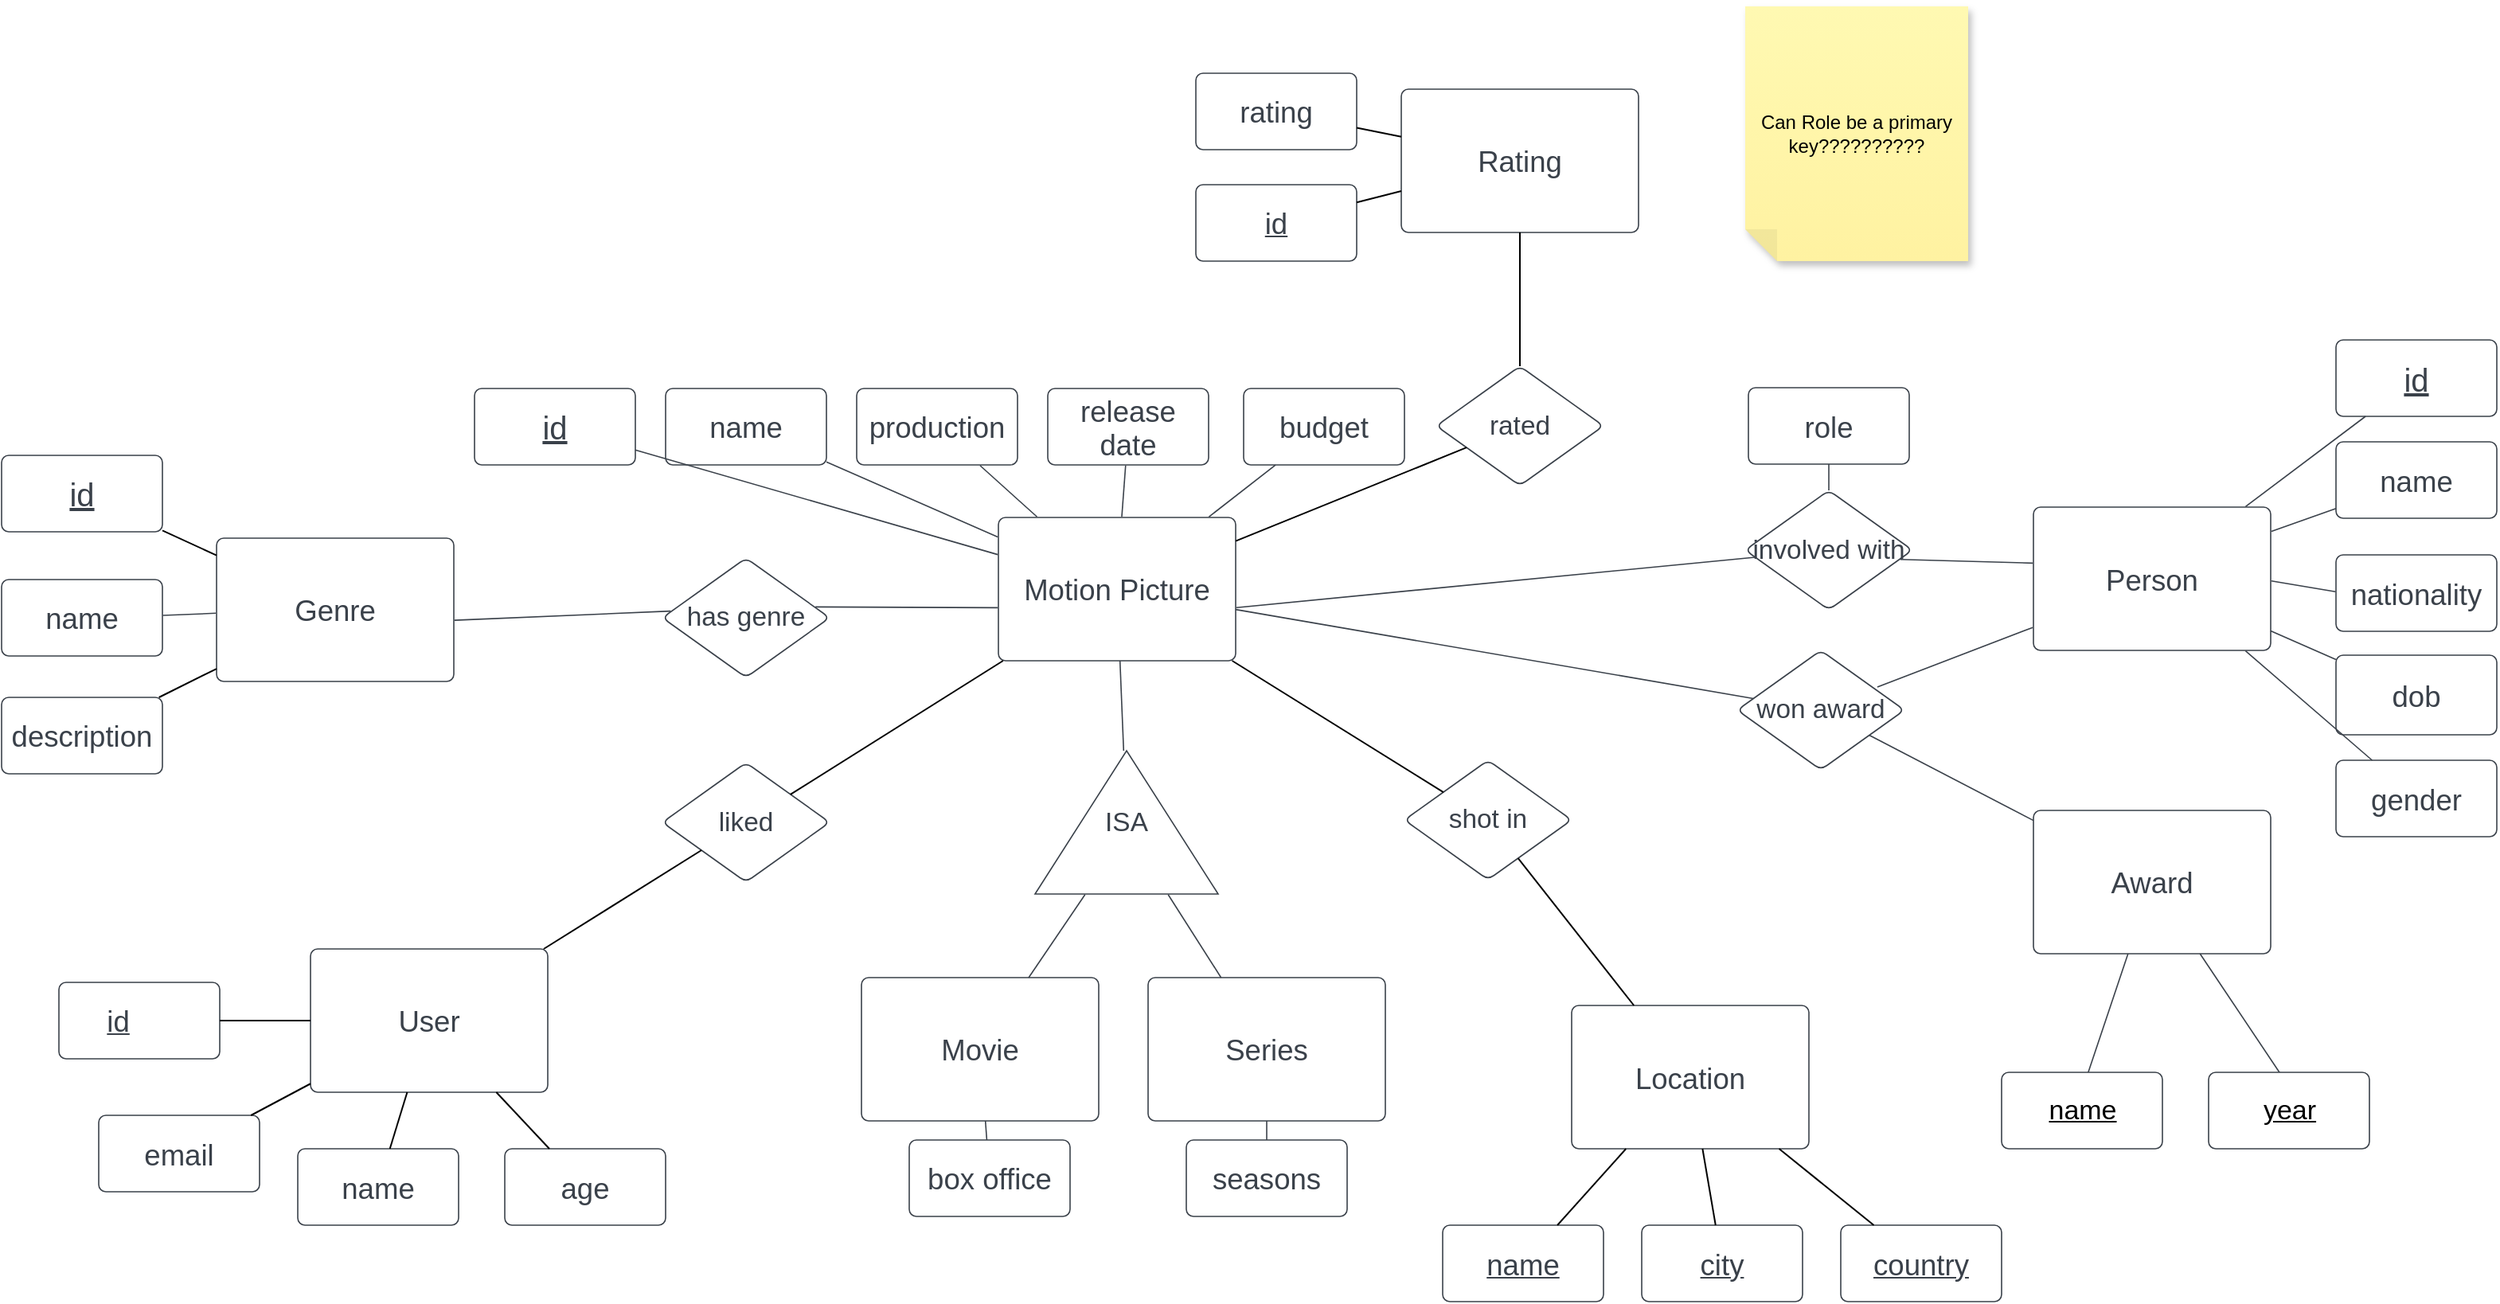 <mxfile version="23.1.1" type="github">
  <diagram id="sM4I3jX4hoVVW6KOLBf2" name="Page-1">
    <mxGraphModel dx="2276" dy="1851" grid="1" gridSize="10" guides="1" tooltips="1" connect="1" arrows="1" fold="1" page="1" pageScale="1" pageWidth="850" pageHeight="1100" math="0" shadow="0">
      <root>
        <mxCell id="0" />
        <mxCell id="1" parent="0" />
        <mxCell id="el3v450CjuvMq8LSbT_c-1" value="Motion Picture" style="html=1;overflow=block;blockSpacing=1;whiteSpace=wrap;fontSize=18.3;fontColor=#3a414a;spacing=9;strokeColor=#3a414a;strokeOpacity=100;rounded=1;absoluteArcSize=1;arcSize=9;strokeWidth=0.8;lucidId=EhC.puBz8QKm;" parent="1" vertex="1">
          <mxGeometry x="226" y="39" width="149" height="90" as="geometry" />
        </mxCell>
        <mxCell id="el3v450CjuvMq8LSbT_c-2" value="id" style="html=1;overflow=block;blockSpacing=1;whiteSpace=wrap;fontSize=20;fontColor=#3a414a;fontStyle=4;spacing=3.8;strokeColor=#3a414a;strokeOpacity=100;rounded=1;absoluteArcSize=1;arcSize=9;strokeWidth=0.8;lucidId=EhC.K002xcMy;" parent="1" vertex="1">
          <mxGeometry x="-103" y="-42" width="101" height="48" as="geometry" />
        </mxCell>
        <mxCell id="el3v450CjuvMq8LSbT_c-3" value="name" style="html=1;overflow=block;blockSpacing=1;whiteSpace=wrap;fontSize=18.3;fontColor=#3a414a;spacing=3.8;strokeColor=#3a414a;strokeOpacity=100;rounded=1;absoluteArcSize=1;arcSize=9;strokeWidth=0.8;lucidId=EhC.Za-9YmAU;" parent="1" vertex="1">
          <mxGeometry x="17" y="-42" width="101" height="48" as="geometry" />
        </mxCell>
        <mxCell id="el3v450CjuvMq8LSbT_c-4" value="production" style="html=1;overflow=block;blockSpacing=1;whiteSpace=wrap;fontSize=18.3;fontColor=#3a414a;spacing=3.8;strokeColor=#3a414a;strokeOpacity=100;rounded=1;absoluteArcSize=1;arcSize=9;strokeWidth=0.8;lucidId=EhC.SkmI63rg;" parent="1" vertex="1">
          <mxGeometry x="137" y="-42" width="101" height="48" as="geometry" />
        </mxCell>
        <mxCell id="el3v450CjuvMq8LSbT_c-5" value="release date" style="html=1;overflow=block;blockSpacing=1;whiteSpace=wrap;fontSize=18.3;fontColor=#3a414a;spacing=3.8;strokeColor=#3a414a;strokeOpacity=100;rounded=1;absoluteArcSize=1;arcSize=9;strokeWidth=0.8;lucidId=EhC.e631Bg8s;" parent="1" vertex="1">
          <mxGeometry x="257" y="-42" width="101" height="48" as="geometry" />
        </mxCell>
        <mxCell id="el3v450CjuvMq8LSbT_c-6" value="budget" style="html=1;overflow=block;blockSpacing=1;whiteSpace=wrap;fontSize=18.3;fontColor=#3a414a;spacing=3.8;strokeColor=#3a414a;strokeOpacity=100;rounded=1;absoluteArcSize=1;arcSize=9;strokeWidth=0.8;lucidId=EhC.gpTw17Wh;" parent="1" vertex="1">
          <mxGeometry x="380" y="-42" width="101" height="48" as="geometry" />
        </mxCell>
        <mxCell id="el3v450CjuvMq8LSbT_c-7" value="&lt;u&gt;id&lt;/u&gt;" style="html=1;overflow=block;blockSpacing=1;whiteSpace=wrap;fontSize=18.3;fontColor=#3a414a;spacing=3.8;strokeColor=#3a414a;strokeOpacity=100;rounded=1;absoluteArcSize=1;arcSize=9;strokeWidth=0.8;lucidId=EhC.i43d71ts;" parent="1" vertex="1">
          <mxGeometry x="350" y="-170" width="101" height="48" as="geometry" />
        </mxCell>
        <mxCell id="el3v450CjuvMq8LSbT_c-8" value="has genre" style="html=1;overflow=block;blockSpacing=1;whiteSpace=wrap;rhombus;fontSize=16.7;fontColor=#3a414a;spacing=3.8;strokeColor=#3a414a;strokeOpacity=100;rounded=1;absoluteArcSize=1;arcSize=9;strokeWidth=0.8;lucidId=EhC.QZZ1NWxO;" parent="1" vertex="1">
          <mxGeometry x="15" y="64.5" width="105" height="75" as="geometry" />
        </mxCell>
        <mxCell id="el3v450CjuvMq8LSbT_c-9" value="Genre" style="html=1;overflow=block;blockSpacing=1;whiteSpace=wrap;fontSize=18.3;fontColor=#3a414a;spacing=9;strokeColor=#3a414a;strokeOpacity=100;rounded=1;absoluteArcSize=1;arcSize=9;strokeWidth=0.8;lucidId=EhC.2TelQr3l;" parent="1" vertex="1">
          <mxGeometry x="-265" y="52" width="149" height="90" as="geometry" />
        </mxCell>
        <mxCell id="el3v450CjuvMq8LSbT_c-10" value="id" style="html=1;overflow=block;blockSpacing=1;whiteSpace=wrap;fontSize=20;fontColor=#3a414a;fontStyle=4;spacing=3.8;strokeColor=#3a414a;strokeOpacity=100;rounded=1;absoluteArcSize=1;arcSize=9;strokeWidth=0.8;lucidId=EhC._s6o4LGN;" parent="1" vertex="1">
          <mxGeometry x="-400" width="101" height="48" as="geometry" />
        </mxCell>
        <mxCell id="el3v450CjuvMq8LSbT_c-11" value="name" style="html=1;overflow=block;blockSpacing=1;whiteSpace=wrap;fontSize=18.3;fontColor=#3a414a;spacing=3.8;strokeColor=#3a414a;strokeOpacity=100;rounded=1;absoluteArcSize=1;arcSize=9;strokeWidth=0.8;lucidId=EhC..8Grq90Z;" parent="1" vertex="1">
          <mxGeometry x="-400" y="78" width="101" height="48" as="geometry" />
        </mxCell>
        <mxCell id="el3v450CjuvMq8LSbT_c-12" value="description" style="html=1;overflow=block;blockSpacing=1;whiteSpace=wrap;fontSize=18.3;fontColor=#3a414a;spacing=3.8;strokeColor=#3a414a;strokeOpacity=100;rounded=1;absoluteArcSize=1;arcSize=9;strokeWidth=0.8;lucidId=EhC.vAgzzkB6;" parent="1" vertex="1">
          <mxGeometry x="-400" y="152" width="101" height="48" as="geometry" />
        </mxCell>
        <mxCell id="el3v450CjuvMq8LSbT_c-13" value="ISA" style="html=1;overflow=block;blockSpacing=1;whiteSpace=wrap;shape=mxgraph.basic.acute_triangle;dx=0.5;anchorPointDirection=0;fontSize=16.7;fontColor=#3a414a;spacing=3.8;strokeColor=#3a414a;strokeOpacity=100;rounded=1;absoluteArcSize=1;arcSize=9;strokeWidth=0.8;lucidId=EhC.fMM-BYXl;" parent="1" vertex="1">
          <mxGeometry x="249" y="185.5" width="115" height="90" as="geometry" />
        </mxCell>
        <mxCell id="el3v450CjuvMq8LSbT_c-14" value="Movie" style="html=1;overflow=block;blockSpacing=1;whiteSpace=wrap;fontSize=18.3;fontColor=#3a414a;spacing=9;strokeColor=#3a414a;strokeOpacity=100;rounded=1;absoluteArcSize=1;arcSize=9;strokeWidth=0.8;lucidId=EhC.wCg-WKs.;" parent="1" vertex="1">
          <mxGeometry x="140" y="328" width="149" height="90" as="geometry" />
        </mxCell>
        <mxCell id="el3v450CjuvMq8LSbT_c-15" value="Series" style="html=1;overflow=block;blockSpacing=1;whiteSpace=wrap;fontSize=18.3;fontColor=#3a414a;spacing=9;strokeColor=#3a414a;strokeOpacity=100;rounded=1;absoluteArcSize=1;arcSize=9;strokeWidth=0.8;lucidId=EhC.DiEWmnb3;" parent="1" vertex="1">
          <mxGeometry x="320" y="328" width="149" height="90" as="geometry" />
        </mxCell>
        <mxCell id="el3v450CjuvMq8LSbT_c-16" value="seasons" style="html=1;overflow=block;blockSpacing=1;whiteSpace=wrap;fontSize=18.3;fontColor=#3a414a;spacing=3.8;strokeColor=#3a414a;strokeOpacity=100;rounded=1;absoluteArcSize=1;arcSize=9;strokeWidth=0.8;lucidId=EhC.XMe3hi0Y;" parent="1" vertex="1">
          <mxGeometry x="344" y="430" width="101" height="48" as="geometry" />
        </mxCell>
        <mxCell id="el3v450CjuvMq8LSbT_c-17" value="" style="html=1;jettySize=18;whiteSpace=wrap;fontSize=13;strokeColor=#3a414a;strokeOpacity=100;strokeWidth=0.8;rounded=0;startArrow=none;endArrow=none;lucidId=EhC.ZKdA8h4V;" parent="1" source="el3v450CjuvMq8LSbT_c-16" target="el3v450CjuvMq8LSbT_c-15" edge="1">
          <mxGeometry width="100" height="100" relative="1" as="geometry">
            <Array as="points" />
            <mxPoint x="359.5" y="429.616" as="sourcePoint" />
            <mxPoint x="359.609" y="418.36" as="targetPoint" />
          </mxGeometry>
        </mxCell>
        <mxCell id="el3v450CjuvMq8LSbT_c-18" value="box office" style="html=1;overflow=block;blockSpacing=1;whiteSpace=wrap;fontSize=18.3;fontColor=#3a414a;spacing=3.8;strokeColor=#3a414a;strokeOpacity=100;rounded=1;absoluteArcSize=1;arcSize=9;strokeWidth=0.8;lucidId=EhC.fizSg1F4;" parent="1" vertex="1">
          <mxGeometry x="170" y="430" width="101" height="48" as="geometry" />
        </mxCell>
        <mxCell id="el3v450CjuvMq8LSbT_c-19" value="" style="html=1;jettySize=18;whiteSpace=wrap;fontSize=13;strokeColor=#3a414a;strokeOpacity=100;strokeWidth=0.8;rounded=0;startArrow=none;endArrow=none;lucidId=EhC.VP9mOlVg;" parent="1" source="el3v450CjuvMq8LSbT_c-18" target="el3v450CjuvMq8LSbT_c-14" edge="1">
          <mxGeometry width="100" height="100" relative="1" as="geometry">
            <Array as="points" />
            <mxPoint x="173.5" y="429.616" as="sourcePoint" />
            <mxPoint x="173.5" y="418.36" as="targetPoint" />
          </mxGeometry>
        </mxCell>
        <mxCell id="el3v450CjuvMq8LSbT_c-20" value="involved with" style="html=1;overflow=block;blockSpacing=1;whiteSpace=wrap;rhombus;fontSize=16.7;fontColor=#3a414a;spacing=3.8;strokeColor=#3a414a;strokeOpacity=100;rounded=1;absoluteArcSize=1;arcSize=9;strokeWidth=0.8;lucidId=EhC.Q1qjVrm5;" parent="1" vertex="1">
          <mxGeometry x="695" y="22" width="105" height="75" as="geometry" />
        </mxCell>
        <mxCell id="el3v450CjuvMq8LSbT_c-21" value="" style="html=1;jettySize=18;whiteSpace=wrap;fontSize=13;strokeColor=#3a414a;strokeOpacity=100;strokeWidth=0.8;rounded=0;startArrow=none;endArrow=none;exitX=0.049;exitY=0.444;exitPerimeter=0;entryX=1.003;entryY=0.573;entryPerimeter=0;lucidId=EhC.aDPgynu~;" parent="1" source="el3v450CjuvMq8LSbT_c-8" target="el3v450CjuvMq8LSbT_c-9" edge="1">
          <mxGeometry width="100" height="100" relative="1" as="geometry">
            <Array as="points" />
          </mxGeometry>
        </mxCell>
        <mxCell id="el3v450CjuvMq8LSbT_c-22" value="Person" style="html=1;overflow=block;blockSpacing=1;whiteSpace=wrap;fontSize=18.3;fontColor=#3a414a;spacing=9;strokeColor=#3a414a;strokeOpacity=100;rounded=1;absoluteArcSize=1;arcSize=9;strokeWidth=0.8;lucidId=EhC.wSKpIc.s;" parent="1" vertex="1">
          <mxGeometry x="876" y="32.5" width="149" height="90" as="geometry" />
        </mxCell>
        <mxCell id="el3v450CjuvMq8LSbT_c-23" value="id" style="html=1;overflow=block;blockSpacing=1;whiteSpace=wrap;fontSize=20;fontColor=#3a414a;fontStyle=4;spacing=3.8;strokeColor=#3a414a;strokeOpacity=100;rounded=1;absoluteArcSize=1;arcSize=9;strokeWidth=0.8;lucidId=EhC._QKX56Lp;" parent="1" vertex="1">
          <mxGeometry x="1066" y="-72.5" width="101" height="48" as="geometry" />
        </mxCell>
        <mxCell id="el3v450CjuvMq8LSbT_c-24" value="name" style="html=1;overflow=block;blockSpacing=1;whiteSpace=wrap;fontSize=18.3;fontColor=#3a414a;spacing=3.8;strokeColor=#3a414a;strokeOpacity=100;rounded=1;absoluteArcSize=1;arcSize=9;strokeWidth=0.8;lucidId=EhC.zysOP_Ow;" parent="1" vertex="1">
          <mxGeometry x="1066" y="-8.5" width="101" height="48" as="geometry" />
        </mxCell>
        <mxCell id="el3v450CjuvMq8LSbT_c-25" value="nationality" style="html=1;overflow=block;blockSpacing=1;whiteSpace=wrap;fontSize=18.3;fontColor=#3a414a;spacing=3.8;strokeColor=#3a414a;strokeOpacity=100;rounded=1;absoluteArcSize=1;arcSize=9;strokeWidth=0.8;lucidId=EhC.w.58bNZ2;" parent="1" vertex="1">
          <mxGeometry x="1066" y="62.5" width="101" height="48" as="geometry" />
        </mxCell>
        <mxCell id="el3v450CjuvMq8LSbT_c-26" value="dob" style="html=1;overflow=block;blockSpacing=1;whiteSpace=wrap;fontSize=18.3;fontColor=#3a414a;spacing=3.8;strokeColor=#3a414a;strokeOpacity=100;rounded=1;absoluteArcSize=1;arcSize=9;strokeWidth=0.8;lucidId=EhC.PedF_u0f;" parent="1" vertex="1">
          <mxGeometry x="1066" y="125.5" width="101" height="50" as="geometry" />
        </mxCell>
        <mxCell id="el3v450CjuvMq8LSbT_c-27" value="gender" style="html=1;overflow=block;blockSpacing=1;whiteSpace=wrap;fontSize=18.3;fontColor=#3a414a;spacing=3.8;strokeColor=#3a414a;strokeOpacity=100;rounded=1;absoluteArcSize=1;arcSize=9;strokeWidth=0.8;lucidId=EhC.qQ7s1gyy;" parent="1" vertex="1">
          <mxGeometry x="1066" y="191.5" width="101" height="48" as="geometry" />
        </mxCell>
        <mxCell id="el3v450CjuvMq8LSbT_c-28" value="" style="html=1;jettySize=18;whiteSpace=wrap;fontSize=13;strokeColor=#3a414a;strokeOpacity=100;strokeWidth=0.8;rounded=0;startArrow=none;endArrow=none;exitX=-0.003;exitY=0.391;exitPerimeter=0;entryX=0.928;entryY=0.578;entryPerimeter=0;lucidId=EhC.a0eCgye7;" parent="1" source="el3v450CjuvMq8LSbT_c-22" target="el3v450CjuvMq8LSbT_c-20" edge="1">
          <mxGeometry width="100" height="100" relative="1" as="geometry">
            <Array as="points" />
          </mxGeometry>
        </mxCell>
        <mxCell id="el3v450CjuvMq8LSbT_c-29" value="" style="html=1;jettySize=18;whiteSpace=wrap;fontSize=13;strokeColor=#3a414a;strokeOpacity=100;strokeWidth=0.8;rounded=0;startArrow=none;endArrow=none;entryX=1.003;entryY=0.629;entryPerimeter=0;lucidId=EhC.yviJO4~V;" parent="1" source="el3v450CjuvMq8LSbT_c-20" target="el3v450CjuvMq8LSbT_c-1" edge="1">
          <mxGeometry width="100" height="100" relative="1" as="geometry">
            <Array as="points" />
          </mxGeometry>
        </mxCell>
        <mxCell id="el3v450CjuvMq8LSbT_c-30" value="role" style="html=1;overflow=block;blockSpacing=1;whiteSpace=wrap;fontSize=18.3;fontColor=#3a414a;spacing=3.8;strokeColor=#3a414a;strokeOpacity=100;rounded=1;absoluteArcSize=1;arcSize=9;strokeWidth=0.8;lucidId=EhC.efyC4Qk-;" parent="1" vertex="1">
          <mxGeometry x="697" y="-42.5" width="101" height="48" as="geometry" />
        </mxCell>
        <mxCell id="el3v450CjuvMq8LSbT_c-31" value="" style="html=1;jettySize=18;whiteSpace=wrap;fontSize=13;strokeColor=#3a414a;strokeOpacity=100;strokeWidth=0.8;rounded=0;startArrow=none;endArrow=none;lucidId=EhC.6O76i-IB;" parent="1" source="el3v450CjuvMq8LSbT_c-30" target="el3v450CjuvMq8LSbT_c-20" edge="1">
          <mxGeometry width="100" height="100" relative="1" as="geometry">
            <Array as="points" />
          </mxGeometry>
        </mxCell>
        <mxCell id="el3v450CjuvMq8LSbT_c-32" value="" style="html=1;jettySize=18;whiteSpace=wrap;fontSize=13;strokeColor=#3a414a;strokeOpacity=100;strokeWidth=0.8;rounded=0;startArrow=none;endArrow=none;entryX=0.894;entryY=-0.004;entryPerimeter=0;lucidId=EhC.ArO0ruCg;" parent="1" source="el3v450CjuvMq8LSbT_c-23" target="el3v450CjuvMq8LSbT_c-22" edge="1">
          <mxGeometry width="100" height="100" relative="1" as="geometry">
            <Array as="points" />
            <mxPoint x="1100" y="-48" as="sourcePoint" />
          </mxGeometry>
        </mxCell>
        <mxCell id="el3v450CjuvMq8LSbT_c-33" value="" style="html=1;jettySize=18;whiteSpace=wrap;fontSize=13;strokeColor=#3a414a;strokeOpacity=100;strokeWidth=0.8;rounded=0;startArrow=none;endArrow=none;entryX=1.003;entryY=0.17;entryPerimeter=0;lucidId=EhC.6OOZB6zs;" parent="1" source="el3v450CjuvMq8LSbT_c-24" target="el3v450CjuvMq8LSbT_c-22" edge="1">
          <mxGeometry width="100" height="100" relative="1" as="geometry">
            <Array as="points" />
          </mxGeometry>
        </mxCell>
        <mxCell id="el3v450CjuvMq8LSbT_c-34" value="" style="html=1;jettySize=18;whiteSpace=wrap;fontSize=13;strokeColor=#3a414a;strokeOpacity=100;strokeWidth=0.8;rounded=0;startArrow=none;endArrow=none;exitX=-0.003;exitY=0.481;exitPerimeter=0;entryX=1.003;entryY=0.515;entryPerimeter=0;lucidId=EhC.wpX7sT0E;" parent="1" source="el3v450CjuvMq8LSbT_c-25" target="el3v450CjuvMq8LSbT_c-22" edge="1">
          <mxGeometry width="100" height="100" relative="1" as="geometry">
            <Array as="points" />
          </mxGeometry>
        </mxCell>
        <mxCell id="el3v450CjuvMq8LSbT_c-35" value="" style="html=1;jettySize=18;whiteSpace=wrap;fontSize=13;strokeColor=#3a414a;strokeOpacity=100;strokeWidth=0.8;rounded=0;startArrow=none;endArrow=none;lucidId=EhC.YfRu-2Yf;" parent="1" source="el3v450CjuvMq8LSbT_c-26" target="el3v450CjuvMq8LSbT_c-22" edge="1">
          <mxGeometry width="100" height="100" relative="1" as="geometry">
            <Array as="points" />
          </mxGeometry>
        </mxCell>
        <mxCell id="el3v450CjuvMq8LSbT_c-36" value="" style="html=1;jettySize=18;whiteSpace=wrap;fontSize=13;strokeColor=#3a414a;strokeOpacity=100;strokeWidth=0.8;rounded=0;startArrow=none;endArrow=none;entryX=0.894;entryY=1.004;entryPerimeter=0;lucidId=EhC.5wpvCMhJ;" parent="1" source="el3v450CjuvMq8LSbT_c-27" target="el3v450CjuvMq8LSbT_c-22" edge="1">
          <mxGeometry width="100" height="100" relative="1" as="geometry">
            <Array as="points" />
          </mxGeometry>
        </mxCell>
        <mxCell id="el3v450CjuvMq8LSbT_c-37" value="" style="html=1;jettySize=18;whiteSpace=wrap;fontSize=13;strokeColor=#3a414a;strokeOpacity=100;strokeWidth=0.8;rounded=0;startArrow=none;endArrow=none;lucidId=EhC.kqgDdxPG;" parent="1" source="el3v450CjuvMq8LSbT_c-13" target="el3v450CjuvMq8LSbT_c-1" edge="1">
          <mxGeometry width="100" height="100" relative="1" as="geometry">
            <Array as="points" />
          </mxGeometry>
        </mxCell>
        <mxCell id="el3v450CjuvMq8LSbT_c-38" value="" style="html=1;jettySize=18;whiteSpace=wrap;fontSize=13;strokeColor=#3a414a;strokeOpacity=100;strokeWidth=0.8;rounded=0;startArrow=none;endArrow=none;entryX=0.727;entryY=1.004;entryPerimeter=0;lucidId=EhC.t0iPB0GW;" parent="1" source="el3v450CjuvMq8LSbT_c-15" target="el3v450CjuvMq8LSbT_c-13" edge="1">
          <mxGeometry width="100" height="100" relative="1" as="geometry">
            <Array as="points" />
            <mxPoint x="503.829" y="345.64" as="sourcePoint" />
          </mxGeometry>
        </mxCell>
        <mxCell id="el3v450CjuvMq8LSbT_c-39" value="" style="html=1;jettySize=18;whiteSpace=wrap;fontSize=13;strokeColor=#3a414a;strokeOpacity=100;strokeWidth=0.8;rounded=0;startArrow=none;endArrow=none;entryX=0.273;entryY=1.004;entryPerimeter=0;lucidId=EhC.oX0Ukwf7;" parent="1" source="el3v450CjuvMq8LSbT_c-14" target="el3v450CjuvMq8LSbT_c-13" edge="1">
          <mxGeometry width="100" height="100" relative="1" as="geometry">
            <Array as="points" />
            <mxPoint x="377.171" y="345.64" as="sourcePoint" />
          </mxGeometry>
        </mxCell>
        <mxCell id="el3v450CjuvMq8LSbT_c-41" value="" style="html=1;jettySize=18;whiteSpace=wrap;fontSize=13;strokeColor=#3a414a;strokeOpacity=100;strokeWidth=0.8;rounded=0;startArrow=none;endArrow=none;exitX=0.198;exitY=1.001;exitPerimeter=0;entryX=0.887;entryY=-0.004;entryPerimeter=0;lucidId=EhC.kO9CQ1EZ;" parent="1" source="el3v450CjuvMq8LSbT_c-6" target="el3v450CjuvMq8LSbT_c-1" edge="1">
          <mxGeometry width="100" height="100" relative="1" as="geometry">
            <Array as="points" />
          </mxGeometry>
        </mxCell>
        <mxCell id="el3v450CjuvMq8LSbT_c-42" value="" style="html=1;jettySize=18;whiteSpace=wrap;fontSize=13;strokeColor=#3a414a;strokeOpacity=100;strokeWidth=0.8;rounded=0;startArrow=none;endArrow=none;exitX=0.484;exitY=1.008;exitPerimeter=0;entryX=0.52;entryY=-0.004;entryPerimeter=0;lucidId=EhC.v1WA4PZ-;" parent="1" source="el3v450CjuvMq8LSbT_c-5" target="el3v450CjuvMq8LSbT_c-1" edge="1">
          <mxGeometry width="100" height="100" relative="1" as="geometry">
            <Array as="points" />
          </mxGeometry>
        </mxCell>
        <mxCell id="el3v450CjuvMq8LSbT_c-43" value="" style="html=1;jettySize=18;whiteSpace=wrap;fontSize=13;strokeColor=#3a414a;strokeOpacity=100;strokeWidth=0.8;rounded=0;startArrow=none;endArrow=none;exitX=0.767;exitY=1.008;exitPerimeter=0;entryX=0.163;entryY=-0.004;entryPerimeter=0;lucidId=EhC._cAc9qpq;" parent="1" source="el3v450CjuvMq8LSbT_c-4" target="el3v450CjuvMq8LSbT_c-1" edge="1">
          <mxGeometry width="100" height="100" relative="1" as="geometry">
            <Array as="points" />
          </mxGeometry>
        </mxCell>
        <mxCell id="el3v450CjuvMq8LSbT_c-44" value="" style="html=1;jettySize=18;whiteSpace=wrap;fontSize=13;strokeColor=#3a414a;strokeOpacity=100;strokeWidth=0.8;rounded=0;startArrow=none;endArrow=none;entryX=-0.003;entryY=0.136;entryPerimeter=0;lucidId=EhC.~PX~m6hv;" parent="1" source="el3v450CjuvMq8LSbT_c-3" target="el3v450CjuvMq8LSbT_c-1" edge="1">
          <mxGeometry width="100" height="100" relative="1" as="geometry">
            <Array as="points" />
          </mxGeometry>
        </mxCell>
        <mxCell id="el3v450CjuvMq8LSbT_c-45" value="" style="html=1;jettySize=18;whiteSpace=wrap;fontSize=13;strokeColor=#3a414a;strokeOpacity=100;strokeWidth=0.8;rounded=0;startArrow=none;endArrow=none;entryX=-0.003;entryY=0.259;entryPerimeter=0;lucidId=EhC.LYM6Cz-I;" parent="1" source="el3v450CjuvMq8LSbT_c-2" target="el3v450CjuvMq8LSbT_c-1" edge="1">
          <mxGeometry width="100" height="100" relative="1" as="geometry">
            <Array as="points" />
          </mxGeometry>
        </mxCell>
        <mxCell id="el3v450CjuvMq8LSbT_c-47" value="" style="html=1;jettySize=18;whiteSpace=wrap;fontSize=13;strokeColor=#3a414a;strokeOpacity=100;strokeWidth=0.8;rounded=0;startArrow=none;endArrow=none;exitX=1.003;exitY=0.469;exitPerimeter=0;entryX=-0.003;entryY=0.524;entryPerimeter=0;lucidId=EhC.CjuC4o-6;" parent="1" source="el3v450CjuvMq8LSbT_c-11" target="el3v450CjuvMq8LSbT_c-9" edge="1">
          <mxGeometry width="100" height="100" relative="1" as="geometry">
            <Array as="points" />
          </mxGeometry>
        </mxCell>
        <mxCell id="el3v450CjuvMq8LSbT_c-49" value="" style="html=1;jettySize=18;whiteSpace=wrap;fontSize=13;strokeColor=#3a414a;strokeOpacity=100;strokeWidth=0.8;rounded=0;startArrow=none;endArrow=none;exitX=0.915;exitY=0.409;exitPerimeter=0;entryX=-0.003;entryY=0.63;entryPerimeter=0;lucidId=EhC.sKnL1zXp;" parent="1" source="el3v450CjuvMq8LSbT_c-8" target="el3v450CjuvMq8LSbT_c-1" edge="1">
          <mxGeometry width="100" height="100" relative="1" as="geometry">
            <Array as="points" />
          </mxGeometry>
        </mxCell>
        <mxCell id="el3v450CjuvMq8LSbT_c-50" value="won award" style="html=1;overflow=block;blockSpacing=1;whiteSpace=wrap;rhombus;fontSize=16.7;fontColor=#3a414a;spacing=3.8;strokeColor=#3a414a;strokeOpacity=100;rounded=1;absoluteArcSize=1;arcSize=9;strokeWidth=0.8;lucidId=EhC.Hkq8IfsG;" parent="1" vertex="1">
          <mxGeometry x="690" y="122.5" width="105" height="75" as="geometry" />
        </mxCell>
        <mxCell id="el3v450CjuvMq8LSbT_c-51" value="Award" style="html=1;overflow=block;blockSpacing=1;whiteSpace=wrap;fontSize=18.3;fontColor=#3a414a;spacing=9;strokeColor=#3a414a;strokeOpacity=100;rounded=1;absoluteArcSize=1;arcSize=9;strokeWidth=0.8;lucidId=EhC.j_HUIlur;" parent="1" vertex="1">
          <mxGeometry x="876" y="223" width="149" height="90" as="geometry" />
        </mxCell>
        <mxCell id="el3v450CjuvMq8LSbT_c-53" value="" style="html=1;jettySize=18;whiteSpace=wrap;fontSize=13;strokeColor=#3a414a;strokeOpacity=100;strokeWidth=0.8;rounded=0;startArrow=none;endArrow=none;exitX=-0.003;exitY=0.84;exitPerimeter=0;entryX=0.838;entryY=0.307;entryPerimeter=0;lucidId=EhC.1EsKoWqu;" parent="1" source="el3v450CjuvMq8LSbT_c-22" target="el3v450CjuvMq8LSbT_c-50" edge="1">
          <mxGeometry width="100" height="100" relative="1" as="geometry">
            <Array as="points" />
          </mxGeometry>
        </mxCell>
        <mxCell id="el3v450CjuvMq8LSbT_c-54" value="" style="html=1;jettySize=18;whiteSpace=wrap;fontSize=13;strokeColor=#3a414a;strokeOpacity=100;strokeWidth=0.8;rounded=0;startArrow=none;endArrow=none;lucidId=EhC.ZwT7tfKE;" parent="1" source="el3v450CjuvMq8LSbT_c-1" target="el3v450CjuvMq8LSbT_c-50" edge="1">
          <mxGeometry width="100" height="100" relative="1" as="geometry">
            <Array as="points" />
          </mxGeometry>
        </mxCell>
        <mxCell id="el3v450CjuvMq8LSbT_c-57" value="" style="html=1;jettySize=18;whiteSpace=wrap;fontSize=13;strokeColor=#3a414a;strokeOpacity=100;strokeWidth=0.8;rounded=0;startArrow=none;endArrow=none;lucidId=EhC.K92keKf.;" parent="1" target="el3v450CjuvMq8LSbT_c-51" edge="1">
          <mxGeometry width="100" height="100" relative="1" as="geometry">
            <Array as="points" />
            <mxPoint x="897" y="427.5" as="sourcePoint" />
          </mxGeometry>
        </mxCell>
        <mxCell id="el3v450CjuvMq8LSbT_c-58" value="" style="html=1;jettySize=18;whiteSpace=wrap;fontSize=13;strokeColor=#3a414a;strokeOpacity=100;strokeWidth=0.8;rounded=0;startArrow=none;endArrow=none;exitX=0.5;exitY=0;lucidId=EhC.dW-oipTZ;exitDx=0;exitDy=0;" parent="1" source="el3v450CjuvMq8LSbT_c-59" target="el3v450CjuvMq8LSbT_c-51" edge="1">
          <mxGeometry width="100" height="100" relative="1" as="geometry">
            <Array as="points" />
          </mxGeometry>
        </mxCell>
        <mxCell id="el3v450CjuvMq8LSbT_c-61" value="" style="group" parent="1" vertex="1" connectable="0">
          <mxGeometry x="986" y="387.5" width="101" height="48" as="geometry" />
        </mxCell>
        <mxCell id="el3v450CjuvMq8LSbT_c-62" value="" style="group" parent="el3v450CjuvMq8LSbT_c-61" vertex="1" connectable="0">
          <mxGeometry width="101" height="48" as="geometry" />
        </mxCell>
        <mxCell id="el3v450CjuvMq8LSbT_c-56" value="" style="html=1;overflow=block;blockSpacing=1;whiteSpace=wrap;fontSize=18.3;fontColor=#3a414a;spacing=3.8;strokeColor=#3a414a;strokeOpacity=100;rounded=1;absoluteArcSize=1;arcSize=9;strokeWidth=0.8;lucidId=EhC.pvXhTuE7;fontStyle=0" parent="el3v450CjuvMq8LSbT_c-62" vertex="1">
          <mxGeometry width="101" height="48" as="geometry" />
        </mxCell>
        <mxCell id="el3v450CjuvMq8LSbT_c-59" value="year" style="text;html=1;strokeColor=none;fillColor=none;align=center;verticalAlign=middle;whiteSpace=wrap;rounded=0;fontSize=17;fontStyle=4" parent="el3v450CjuvMq8LSbT_c-62" vertex="1">
          <mxGeometry x="20.5" y="9" width="60" height="30" as="geometry" />
        </mxCell>
        <mxCell id="el3v450CjuvMq8LSbT_c-65" value="" style="group;fontStyle=0" parent="1" vertex="1" connectable="0">
          <mxGeometry x="856" y="387.5" width="101" height="48" as="geometry" />
        </mxCell>
        <mxCell id="el3v450CjuvMq8LSbT_c-55" value="" style="html=1;overflow=block;blockSpacing=1;whiteSpace=wrap;fontSize=18.3;fontColor=#3a414a;spacing=3.8;strokeColor=#3a414a;strokeOpacity=100;rounded=1;absoluteArcSize=1;arcSize=9;strokeWidth=0.8;lucidId=EhC.j7B.kK.m;fontStyle=4" parent="el3v450CjuvMq8LSbT_c-65" vertex="1">
          <mxGeometry width="101" height="48" as="geometry" />
        </mxCell>
        <mxCell id="el3v450CjuvMq8LSbT_c-60" value="name" style="text;html=1;strokeColor=none;fillColor=none;align=center;verticalAlign=middle;whiteSpace=wrap;rounded=0;fontSize=17;fontStyle=4" parent="el3v450CjuvMq8LSbT_c-65" vertex="1">
          <mxGeometry x="20.5" y="9" width="60" height="30" as="geometry" />
        </mxCell>
        <mxCell id="el3v450CjuvMq8LSbT_c-66" value="liked" style="html=1;overflow=block;blockSpacing=1;whiteSpace=wrap;rhombus;fontSize=16.7;fontColor=#3a414a;spacing=3.8;strokeColor=#3a414a;strokeOpacity=100;rounded=1;absoluteArcSize=1;arcSize=9;strokeWidth=0.8;lucidId=EhC.QZZ1NWxO;" parent="1" vertex="1">
          <mxGeometry x="15" y="193" width="105" height="75" as="geometry" />
        </mxCell>
        <mxCell id="el3v450CjuvMq8LSbT_c-67" value="User" style="html=1;overflow=block;blockSpacing=1;whiteSpace=wrap;fontSize=18.3;fontColor=#3a414a;spacing=9;strokeColor=#3a414a;strokeOpacity=100;rounded=1;absoluteArcSize=1;arcSize=9;strokeWidth=0.8;lucidId=EhC.puBz8QKm;" parent="1" vertex="1">
          <mxGeometry x="-206" y="310" width="149" height="90" as="geometry" />
        </mxCell>
        <mxCell id="el3v450CjuvMq8LSbT_c-70" value="" style="endArrow=none;html=1;rounded=0;" parent="1" source="el3v450CjuvMq8LSbT_c-12" target="el3v450CjuvMq8LSbT_c-9" edge="1">
          <mxGeometry width="50" height="50" relative="1" as="geometry">
            <mxPoint x="-277" y="227" as="sourcePoint" />
            <mxPoint x="-227" y="177" as="targetPoint" />
          </mxGeometry>
        </mxCell>
        <mxCell id="el3v450CjuvMq8LSbT_c-71" value="" style="endArrow=none;html=1;rounded=0;" parent="1" source="el3v450CjuvMq8LSbT_c-10" target="el3v450CjuvMq8LSbT_c-9" edge="1">
          <mxGeometry width="50" height="50" relative="1" as="geometry">
            <mxPoint x="132" y="290.79" as="sourcePoint" />
            <mxPoint x="-137.0" y="141.998" as="targetPoint" />
          </mxGeometry>
        </mxCell>
        <mxCell id="el3v450CjuvMq8LSbT_c-72" value="id&lt;span style=&quot;white-space: pre;&quot;&gt;&#x9;&lt;/span&gt;" style="html=1;overflow=block;blockSpacing=1;whiteSpace=wrap;fontSize=18.3;fontColor=#3a414a;spacing=3.8;strokeColor=#3a414a;strokeOpacity=100;rounded=1;absoluteArcSize=1;arcSize=9;strokeWidth=0.8;lucidId=EhC.Za-9YmAU;fontStyle=4" parent="1" vertex="1">
          <mxGeometry x="-364" y="331" width="101" height="48" as="geometry" />
        </mxCell>
        <mxCell id="el3v450CjuvMq8LSbT_c-73" value="email" style="html=1;overflow=block;blockSpacing=1;whiteSpace=wrap;fontSize=18.3;fontColor=#3a414a;spacing=3.8;strokeColor=#3a414a;strokeOpacity=100;rounded=1;absoluteArcSize=1;arcSize=9;strokeWidth=0.8;lucidId=EhC.SkmI63rg;" parent="1" vertex="1">
          <mxGeometry x="-339" y="414.5" width="101" height="48" as="geometry" />
        </mxCell>
        <mxCell id="el3v450CjuvMq8LSbT_c-74" value="name" style="html=1;overflow=block;blockSpacing=1;whiteSpace=wrap;fontSize=18.3;fontColor=#3a414a;spacing=3.8;strokeColor=#3a414a;strokeOpacity=100;rounded=1;absoluteArcSize=1;arcSize=9;strokeWidth=0.8;lucidId=EhC.e631Bg8s;" parent="1" vertex="1">
          <mxGeometry x="-214" y="435.5" width="101" height="48" as="geometry" />
        </mxCell>
        <mxCell id="el3v450CjuvMq8LSbT_c-75" value="age" style="html=1;overflow=block;blockSpacing=1;whiteSpace=wrap;fontSize=18.3;fontColor=#3a414a;spacing=3.8;strokeColor=#3a414a;strokeOpacity=100;rounded=1;absoluteArcSize=1;arcSize=9;strokeWidth=0.8;lucidId=EhC.gpTw17Wh;" parent="1" vertex="1">
          <mxGeometry x="-84" y="435.5" width="101" height="48" as="geometry" />
        </mxCell>
        <mxCell id="el3v450CjuvMq8LSbT_c-81" value="" style="endArrow=none;html=1;rounded=0;" parent="1" source="el3v450CjuvMq8LSbT_c-66" target="el3v450CjuvMq8LSbT_c-1" edge="1">
          <mxGeometry width="50" height="50" relative="1" as="geometry">
            <mxPoint x="100" y="230" as="sourcePoint" />
            <mxPoint x="150" y="180" as="targetPoint" />
          </mxGeometry>
        </mxCell>
        <mxCell id="el3v450CjuvMq8LSbT_c-82" value="" style="endArrow=none;html=1;rounded=0;" parent="1" source="el3v450CjuvMq8LSbT_c-67" target="el3v450CjuvMq8LSbT_c-66" edge="1">
          <mxGeometry width="50" height="50" relative="1" as="geometry">
            <mxPoint x="-90" y="300" as="sourcePoint" />
            <mxPoint x="-40" y="250" as="targetPoint" />
          </mxGeometry>
        </mxCell>
        <mxCell id="el3v450CjuvMq8LSbT_c-84" value="" style="endArrow=none;html=1;rounded=0;" parent="1" source="el3v450CjuvMq8LSbT_c-72" target="el3v450CjuvMq8LSbT_c-67" edge="1">
          <mxGeometry width="50" height="50" relative="1" as="geometry">
            <mxPoint x="-330" y="280" as="sourcePoint" />
            <mxPoint x="-280" y="230" as="targetPoint" />
          </mxGeometry>
        </mxCell>
        <mxCell id="el3v450CjuvMq8LSbT_c-85" value="" style="endArrow=none;html=1;rounded=0;" parent="1" source="el3v450CjuvMq8LSbT_c-75" target="el3v450CjuvMq8LSbT_c-67" edge="1">
          <mxGeometry width="50" height="50" relative="1" as="geometry">
            <mxPoint x="270" y="240" as="sourcePoint" />
            <mxPoint x="320" y="190" as="targetPoint" />
          </mxGeometry>
        </mxCell>
        <mxCell id="el3v450CjuvMq8LSbT_c-86" value="" style="endArrow=none;html=1;rounded=0;" parent="1" source="el3v450CjuvMq8LSbT_c-73" target="el3v450CjuvMq8LSbT_c-67" edge="1">
          <mxGeometry width="50" height="50" relative="1" as="geometry">
            <mxPoint x="-320" y="300" as="sourcePoint" />
            <mxPoint x="-270" y="250" as="targetPoint" />
          </mxGeometry>
        </mxCell>
        <mxCell id="el3v450CjuvMq8LSbT_c-87" value="" style="endArrow=none;html=1;rounded=0;" parent="1" source="el3v450CjuvMq8LSbT_c-74" target="el3v450CjuvMq8LSbT_c-67" edge="1">
          <mxGeometry width="50" height="50" relative="1" as="geometry">
            <mxPoint x="270" y="240" as="sourcePoint" />
            <mxPoint x="320" y="190" as="targetPoint" />
          </mxGeometry>
        </mxCell>
        <mxCell id="el3v450CjuvMq8LSbT_c-88" value="shot in" style="html=1;overflow=block;blockSpacing=1;whiteSpace=wrap;rhombus;fontSize=16.7;fontColor=#3a414a;spacing=3.8;strokeColor=#3a414a;strokeOpacity=100;rounded=1;absoluteArcSize=1;arcSize=9;strokeWidth=0.8;lucidId=EhC.QZZ1NWxO;" parent="1" vertex="1">
          <mxGeometry x="481" y="191.5" width="105" height="75" as="geometry" />
        </mxCell>
        <mxCell id="el3v450CjuvMq8LSbT_c-89" value="Location" style="html=1;overflow=block;blockSpacing=1;whiteSpace=wrap;fontSize=18.3;fontColor=#3a414a;spacing=9;strokeColor=#3a414a;strokeOpacity=100;rounded=1;absoluteArcSize=1;arcSize=9;strokeWidth=0.8;lucidId=EhC.puBz8QKm;" parent="1" vertex="1">
          <mxGeometry x="586" y="345.5" width="149" height="90" as="geometry" />
        </mxCell>
        <mxCell id="el3v450CjuvMq8LSbT_c-90" value="name" style="html=1;overflow=block;blockSpacing=1;whiteSpace=wrap;fontSize=18.3;fontColor=#3a414a;spacing=3.8;strokeColor=#3a414a;strokeOpacity=100;rounded=1;absoluteArcSize=1;arcSize=9;strokeWidth=0.8;lucidId=EhC.SkmI63rg;fontStyle=4" parent="1" vertex="1">
          <mxGeometry x="505" y="483.5" width="101" height="48" as="geometry" />
        </mxCell>
        <mxCell id="el3v450CjuvMq8LSbT_c-91" value="city" style="html=1;overflow=block;blockSpacing=1;whiteSpace=wrap;fontSize=18.3;fontColor=#3a414a;spacing=3.8;strokeColor=#3a414a;strokeOpacity=100;rounded=1;absoluteArcSize=1;arcSize=9;strokeWidth=0.8;lucidId=EhC.e631Bg8s;fontStyle=4" parent="1" vertex="1">
          <mxGeometry x="630" y="483.5" width="101" height="48" as="geometry" />
        </mxCell>
        <mxCell id="el3v450CjuvMq8LSbT_c-92" value="country" style="html=1;overflow=block;blockSpacing=1;whiteSpace=wrap;fontSize=18.3;fontColor=#3a414a;spacing=3.8;strokeColor=#3a414a;strokeOpacity=100;rounded=1;absoluteArcSize=1;arcSize=9;strokeWidth=0.8;lucidId=EhC.gpTw17Wh;fontStyle=4" parent="1" vertex="1">
          <mxGeometry x="755" y="483.5" width="101" height="48" as="geometry" />
        </mxCell>
        <mxCell id="el3v450CjuvMq8LSbT_c-93" value="" style="endArrow=none;html=1;rounded=0;" parent="1" source="el3v450CjuvMq8LSbT_c-92" target="el3v450CjuvMq8LSbT_c-89" edge="1">
          <mxGeometry width="50" height="50" relative="1" as="geometry">
            <mxPoint x="1090" y="234.5" as="sourcePoint" />
            <mxPoint x="1140" y="184.5" as="targetPoint" />
          </mxGeometry>
        </mxCell>
        <mxCell id="el3v450CjuvMq8LSbT_c-95" value="" style="endArrow=none;html=1;rounded=0;" parent="1" source="el3v450CjuvMq8LSbT_c-88" target="el3v450CjuvMq8LSbT_c-1" edge="1">
          <mxGeometry width="50" height="50" relative="1" as="geometry">
            <mxPoint x="453" y="210" as="sourcePoint" />
            <mxPoint x="503" y="160" as="targetPoint" />
          </mxGeometry>
        </mxCell>
        <mxCell id="el3v450CjuvMq8LSbT_c-97" value="" style="endArrow=none;html=1;rounded=0;" parent="1" source="el3v450CjuvMq8LSbT_c-89" target="el3v450CjuvMq8LSbT_c-88" edge="1">
          <mxGeometry width="50" height="50" relative="1" as="geometry">
            <mxPoint x="400" y="230" as="sourcePoint" />
            <mxPoint x="450" y="180" as="targetPoint" />
          </mxGeometry>
        </mxCell>
        <mxCell id="el3v450CjuvMq8LSbT_c-99" value="" style="endArrow=none;html=1;rounded=0;" parent="1" source="el3v450CjuvMq8LSbT_c-90" target="el3v450CjuvMq8LSbT_c-89" edge="1">
          <mxGeometry width="50" height="50" relative="1" as="geometry">
            <mxPoint x="520" y="480" as="sourcePoint" />
            <mxPoint x="570" y="430" as="targetPoint" />
          </mxGeometry>
        </mxCell>
        <mxCell id="el3v450CjuvMq8LSbT_c-100" value="" style="endArrow=none;html=1;rounded=0;" parent="1" source="el3v450CjuvMq8LSbT_c-91" target="el3v450CjuvMq8LSbT_c-89" edge="1">
          <mxGeometry width="50" height="50" relative="1" as="geometry">
            <mxPoint x="520" y="650" as="sourcePoint" />
            <mxPoint x="570" y="600" as="targetPoint" />
          </mxGeometry>
        </mxCell>
        <mxCell id="el3v450CjuvMq8LSbT_c-101" value="" style="html=1;jettySize=18;whiteSpace=wrap;fontSize=13;strokeColor=#3a414a;strokeOpacity=100;strokeWidth=0.8;rounded=0;startArrow=none;endArrow=none;lucidId=EhC.1EsKoWqu;" parent="1" source="el3v450CjuvMq8LSbT_c-51" target="el3v450CjuvMq8LSbT_c-50" edge="1">
          <mxGeometry width="100" height="100" relative="1" as="geometry">
            <Array as="points" />
            <mxPoint x="886" y="118" as="sourcePoint" />
            <mxPoint x="788" y="156" as="targetPoint" />
          </mxGeometry>
        </mxCell>
        <mxCell id="hH_XcXbroc_VQiEmmSD--1" value="rated" style="html=1;overflow=block;blockSpacing=1;whiteSpace=wrap;rhombus;fontSize=16.7;fontColor=#3a414a;spacing=3.8;strokeColor=#3a414a;strokeOpacity=100;rounded=1;absoluteArcSize=1;arcSize=9;strokeWidth=0.8;lucidId=EhC.QZZ1NWxO;" vertex="1" parent="1">
          <mxGeometry x="501" y="-56" width="105" height="75" as="geometry" />
        </mxCell>
        <mxCell id="hH_XcXbroc_VQiEmmSD--2" value="Rating" style="html=1;overflow=block;blockSpacing=1;whiteSpace=wrap;fontSize=18.3;fontColor=#3a414a;spacing=9;strokeColor=#3a414a;strokeOpacity=100;rounded=1;absoluteArcSize=1;arcSize=9;strokeWidth=0.8;lucidId=EhC.puBz8QKm;" vertex="1" parent="1">
          <mxGeometry x="479" y="-230" width="149" height="90" as="geometry" />
        </mxCell>
        <mxCell id="hH_XcXbroc_VQiEmmSD--3" value="" style="endArrow=none;html=1;rounded=0;" edge="1" parent="1" source="el3v450CjuvMq8LSbT_c-1" target="hH_XcXbroc_VQiEmmSD--1">
          <mxGeometry width="50" height="50" relative="1" as="geometry">
            <mxPoint x="420" y="100" as="sourcePoint" />
            <mxPoint x="470" y="50" as="targetPoint" />
          </mxGeometry>
        </mxCell>
        <mxCell id="hH_XcXbroc_VQiEmmSD--4" value="" style="endArrow=none;html=1;rounded=0;" edge="1" parent="1" source="hH_XcXbroc_VQiEmmSD--1" target="hH_XcXbroc_VQiEmmSD--2">
          <mxGeometry width="50" height="50" relative="1" as="geometry">
            <mxPoint x="420" y="100" as="sourcePoint" />
            <mxPoint x="470" y="50" as="targetPoint" />
          </mxGeometry>
        </mxCell>
        <mxCell id="hH_XcXbroc_VQiEmmSD--5" value="" style="endArrow=none;html=1;rounded=0;" edge="1" parent="1" source="el3v450CjuvMq8LSbT_c-7" target="hH_XcXbroc_VQiEmmSD--2">
          <mxGeometry width="50" height="50" relative="1" as="geometry">
            <mxPoint x="420" y="100" as="sourcePoint" />
            <mxPoint x="470" y="50" as="targetPoint" />
          </mxGeometry>
        </mxCell>
        <mxCell id="hH_XcXbroc_VQiEmmSD--6" value="rating" style="html=1;overflow=block;blockSpacing=1;whiteSpace=wrap;fontSize=18.3;fontColor=#3a414a;spacing=3.8;strokeColor=#3a414a;strokeOpacity=100;rounded=1;absoluteArcSize=1;arcSize=9;strokeWidth=0.8;lucidId=EhC.gpTw17Wh;" vertex="1" parent="1">
          <mxGeometry x="350" y="-240" width="101" height="48" as="geometry" />
        </mxCell>
        <mxCell id="hH_XcXbroc_VQiEmmSD--7" value="" style="endArrow=none;html=1;rounded=0;" edge="1" parent="1" source="hH_XcXbroc_VQiEmmSD--6" target="hH_XcXbroc_VQiEmmSD--2">
          <mxGeometry width="50" height="50" relative="1" as="geometry">
            <mxPoint x="420" y="100" as="sourcePoint" />
            <mxPoint x="470" y="50" as="targetPoint" />
          </mxGeometry>
        </mxCell>
        <mxCell id="hH_XcXbroc_VQiEmmSD--8" value="Can Role be a primary key??????????" style="shape=note;whiteSpace=wrap;html=1;backgroundOutline=1;fontColor=#000000;darkOpacity=0.05;fillColor=#FFF9B2;strokeColor=none;fillStyle=solid;direction=west;gradientDirection=north;gradientColor=#FFF2A1;shadow=1;size=20;pointerEvents=1;" vertex="1" parent="1">
          <mxGeometry x="695" y="-282" width="140" height="160" as="geometry" />
        </mxCell>
      </root>
    </mxGraphModel>
  </diagram>
</mxfile>
